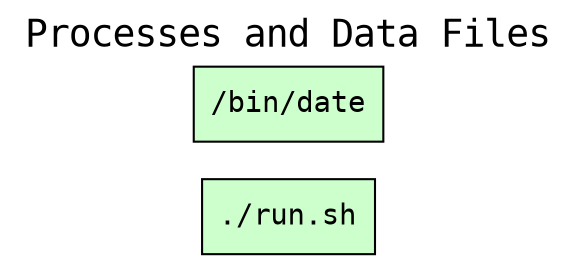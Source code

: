 
digraph wt_run {
rankdir=LR
fontname=Courier; fontsize=18; labelloc=t
label="Processes and Data Files"
node[shape=box style="filled" fillcolor="#CCFFCC" peripheries=1 fontname=Courier]
"exe:e1" [label="./run.sh"]
"exe:e2" [label="/bin/date"]
node[shape=box style="rounded,filled" fillcolor="#FFFFCC" peripheries=1 fontname=Helvetica]
}

